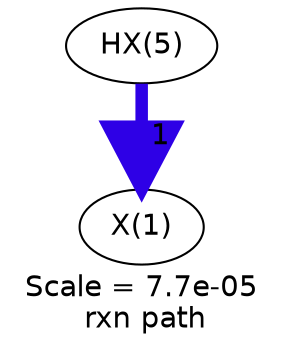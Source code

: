 digraph reaction_paths {
center=1;
s40 -> s39[fontname="Helvetica", style="setlinewidth(6)", arrowsize=3, color="0.7, 1.5, 0.9"
, label=" 1"];
s39 [ fontname="Helvetica", label="X(1)"];
s40 [ fontname="Helvetica", label="HX(5)"];
 label = "Scale = 7.7e-05\l rxn path";
 fontname = "Helvetica";
}
